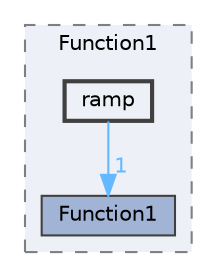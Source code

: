 digraph "src/OpenFOAM/primitives/functions/Function1/ramp"
{
 // LATEX_PDF_SIZE
  bgcolor="transparent";
  edge [fontname=Helvetica,fontsize=10,labelfontname=Helvetica,labelfontsize=10];
  node [fontname=Helvetica,fontsize=10,shape=box,height=0.2,width=0.4];
  compound=true
  subgraph clusterdir_bf4f273fcff898a8e57532425217d669 {
    graph [ bgcolor="#edf0f7", pencolor="grey50", label="Function1", fontname=Helvetica,fontsize=10 style="filled,dashed", URL="dir_bf4f273fcff898a8e57532425217d669.html",tooltip=""]
  dir_c0adf992fe16fe46b123b20bd86c3f11 [label="Function1", fillcolor="#a2b4d6", color="grey25", style="filled", URL="dir_c0adf992fe16fe46b123b20bd86c3f11.html",tooltip=""];
  dir_db837a9a779e4f4f8480520e283a1ec8 [label="ramp", fillcolor="#edf0f7", color="grey25", style="filled,bold", URL="dir_db837a9a779e4f4f8480520e283a1ec8.html",tooltip=""];
  }
  dir_db837a9a779e4f4f8480520e283a1ec8->dir_c0adf992fe16fe46b123b20bd86c3f11 [headlabel="1", labeldistance=1.5 headhref="dir_003176_001508.html" href="dir_003176_001508.html" color="steelblue1" fontcolor="steelblue1"];
}
